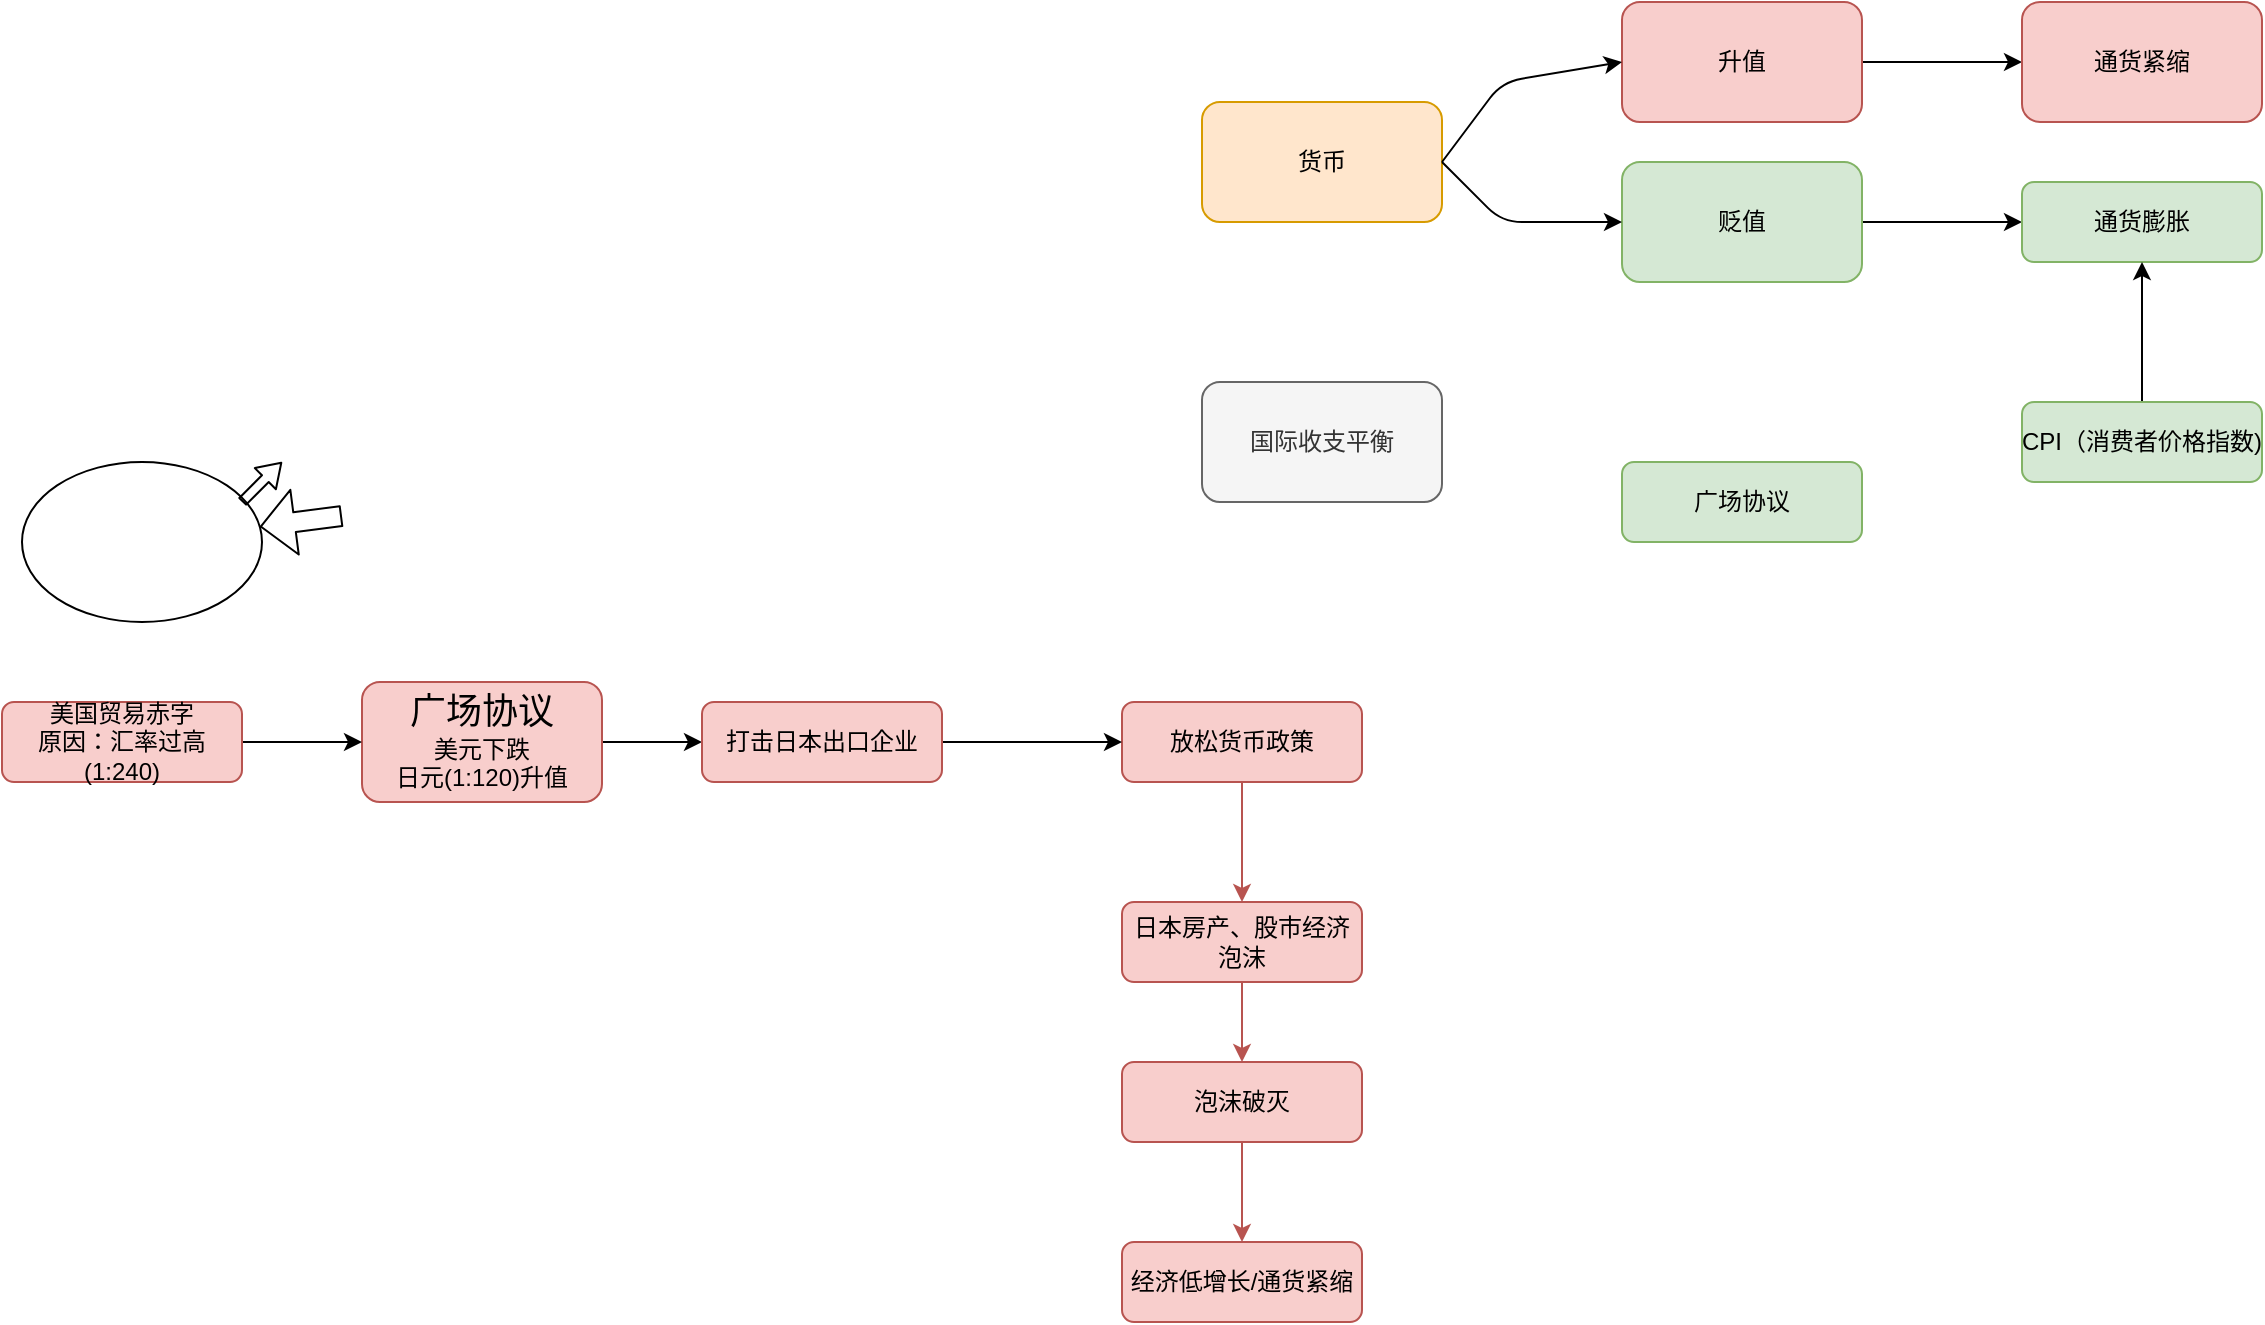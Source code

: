 <mxfile version="23.0.2" type="github" pages="7">
  <diagram id="UARHDE4A7T2oJiNUxsZq" name="1">
    <mxGraphModel dx="1631" dy="632" grid="1" gridSize="10" guides="1" tooltips="1" connect="1" arrows="1" fold="1" page="1" pageScale="1" pageWidth="827" pageHeight="1169" math="0" shadow="0">
      <root>
        <mxCell id="7faxEbcUE4l3kOw73fgy-0" />
        <mxCell id="7faxEbcUE4l3kOw73fgy-1" parent="7faxEbcUE4l3kOw73fgy-0" />
        <mxCell id="7faxEbcUE4l3kOw73fgy-2" value="货币" style="rounded=1;whiteSpace=wrap;html=1;fillColor=#ffe6cc;strokeColor=#d79b00;" parent="7faxEbcUE4l3kOw73fgy-1" vertex="1">
          <mxGeometry x="220" y="90" width="120" height="60" as="geometry" />
        </mxCell>
        <mxCell id="lnu6MyFQTtun7iFtReVU-16" value="" style="edgeStyle=orthogonalEdgeStyle;rounded=0;orthogonalLoop=1;jettySize=auto;html=1;" parent="7faxEbcUE4l3kOw73fgy-1" source="lnu6MyFQTtun7iFtReVU-0" target="lnu6MyFQTtun7iFtReVU-15" edge="1">
          <mxGeometry relative="1" as="geometry" />
        </mxCell>
        <mxCell id="lnu6MyFQTtun7iFtReVU-0" value="升值" style="rounded=1;whiteSpace=wrap;html=1;fillColor=#f8cecc;strokeColor=#b85450;" parent="7faxEbcUE4l3kOw73fgy-1" vertex="1">
          <mxGeometry x="430" y="40" width="120" height="60" as="geometry" />
        </mxCell>
        <mxCell id="lnu6MyFQTtun7iFtReVU-15" value="通货紧缩" style="rounded=1;whiteSpace=wrap;html=1;fillColor=#f8cecc;strokeColor=#b85450;" parent="7faxEbcUE4l3kOw73fgy-1" vertex="1">
          <mxGeometry x="630" y="40" width="120" height="60" as="geometry" />
        </mxCell>
        <mxCell id="lnu6MyFQTtun7iFtReVU-5" value="" style="edgeStyle=orthogonalEdgeStyle;rounded=0;orthogonalLoop=1;jettySize=auto;html=1;" parent="7faxEbcUE4l3kOw73fgy-1" source="lnu6MyFQTtun7iFtReVU-1" target="lnu6MyFQTtun7iFtReVU-4" edge="1">
          <mxGeometry relative="1" as="geometry" />
        </mxCell>
        <mxCell id="lnu6MyFQTtun7iFtReVU-1" value="贬值" style="rounded=1;whiteSpace=wrap;html=1;fillColor=#d5e8d4;strokeColor=#82b366;" parent="7faxEbcUE4l3kOw73fgy-1" vertex="1">
          <mxGeometry x="430" y="120" width="120" height="60" as="geometry" />
        </mxCell>
        <mxCell id="lnu6MyFQTtun7iFtReVU-4" value="通货膨胀" style="rounded=1;whiteSpace=wrap;html=1;fillColor=#d5e8d4;strokeColor=#82b366;" parent="7faxEbcUE4l3kOw73fgy-1" vertex="1">
          <mxGeometry x="630" y="130" width="120" height="40" as="geometry" />
        </mxCell>
        <mxCell id="lnu6MyFQTtun7iFtReVU-2" value="国际收支平衡" style="rounded=1;whiteSpace=wrap;html=1;fillColor=#f5f5f5;strokeColor=#666666;fontColor=#333333;" parent="7faxEbcUE4l3kOw73fgy-1" vertex="1">
          <mxGeometry x="220" y="230" width="120" height="60" as="geometry" />
        </mxCell>
        <mxCell id="lnu6MyFQTtun7iFtReVU-3" value="广场协议" style="rounded=1;whiteSpace=wrap;html=1;fillColor=#d5e8d4;strokeColor=#82b366;" parent="7faxEbcUE4l3kOw73fgy-1" vertex="1">
          <mxGeometry x="430" y="270" width="120" height="40" as="geometry" />
        </mxCell>
        <mxCell id="lnu6MyFQTtun7iFtReVU-18" style="edgeStyle=orthogonalEdgeStyle;rounded=0;orthogonalLoop=1;jettySize=auto;html=1;exitX=0.5;exitY=0;exitDx=0;exitDy=0;entryX=0.5;entryY=1;entryDx=0;entryDy=0;" parent="7faxEbcUE4l3kOw73fgy-1" source="lnu6MyFQTtun7iFtReVU-17" target="lnu6MyFQTtun7iFtReVU-4" edge="1">
          <mxGeometry relative="1" as="geometry" />
        </mxCell>
        <mxCell id="lnu6MyFQTtun7iFtReVU-17" value="&lt;span style=&quot;text-align: left ; white-space: nowrap&quot;&gt;CPI（消费者价格指数)&lt;/span&gt;" style="rounded=1;whiteSpace=wrap;html=1;fillColor=#d5e8d4;strokeColor=#82b366;" parent="7faxEbcUE4l3kOw73fgy-1" vertex="1">
          <mxGeometry x="630" y="240" width="120" height="40" as="geometry" />
        </mxCell>
        <mxCell id="lnu6MyFQTtun7iFtReVU-20" value="" style="endArrow=classic;html=1;exitX=1;exitY=0.5;exitDx=0;exitDy=0;entryX=0;entryY=0.5;entryDx=0;entryDy=0;" parent="7faxEbcUE4l3kOw73fgy-1" source="7faxEbcUE4l3kOw73fgy-2" target="lnu6MyFQTtun7iFtReVU-0" edge="1">
          <mxGeometry width="50" height="50" relative="1" as="geometry">
            <mxPoint x="390" y="200" as="sourcePoint" />
            <mxPoint x="440" y="150" as="targetPoint" />
            <Array as="points">
              <mxPoint x="370" y="80" />
            </Array>
          </mxGeometry>
        </mxCell>
        <mxCell id="lnu6MyFQTtun7iFtReVU-21" value="" style="endArrow=classic;html=1;exitX=1;exitY=0.5;exitDx=0;exitDy=0;entryX=0;entryY=0.5;entryDx=0;entryDy=0;" parent="7faxEbcUE4l3kOw73fgy-1" source="7faxEbcUE4l3kOw73fgy-2" target="lnu6MyFQTtun7iFtReVU-1" edge="1">
          <mxGeometry width="50" height="50" relative="1" as="geometry">
            <mxPoint x="350" y="130" as="sourcePoint" />
            <mxPoint x="440" y="80" as="targetPoint" />
            <Array as="points">
              <mxPoint x="370" y="150" />
            </Array>
          </mxGeometry>
        </mxCell>
        <mxCell id="lnu6MyFQTtun7iFtReVU-28" value="" style="edgeStyle=orthogonalEdgeStyle;rounded=0;orthogonalLoop=1;jettySize=auto;html=1;fillColor=#f8cecc;strokeColor=#b85450;" parent="7faxEbcUE4l3kOw73fgy-1" source="lnu6MyFQTtun7iFtReVU-22" target="lnu6MyFQTtun7iFtReVU-27" edge="1">
          <mxGeometry relative="1" as="geometry" />
        </mxCell>
        <mxCell id="lnu6MyFQTtun7iFtReVU-22" value="日本房产、股市经济泡沫" style="rounded=1;whiteSpace=wrap;html=1;fillColor=#f8cecc;strokeColor=#b85450;" parent="7faxEbcUE4l3kOw73fgy-1" vertex="1">
          <mxGeometry x="180" y="490" width="120" height="40" as="geometry" />
        </mxCell>
        <mxCell id="lnu6MyFQTtun7iFtReVU-30" value="" style="edgeStyle=orthogonalEdgeStyle;rounded=0;orthogonalLoop=1;jettySize=auto;html=1;fillColor=#f8cecc;strokeColor=#b85450;" parent="7faxEbcUE4l3kOw73fgy-1" source="lnu6MyFQTtun7iFtReVU-27" target="lnu6MyFQTtun7iFtReVU-29" edge="1">
          <mxGeometry relative="1" as="geometry" />
        </mxCell>
        <mxCell id="lnu6MyFQTtun7iFtReVU-27" value="泡沫破灭" style="rounded=1;whiteSpace=wrap;html=1;fillColor=#f8cecc;strokeColor=#b85450;" parent="7faxEbcUE4l3kOw73fgy-1" vertex="1">
          <mxGeometry x="180" y="570" width="120" height="40" as="geometry" />
        </mxCell>
        <mxCell id="lnu6MyFQTtun7iFtReVU-29" value="经济低增长/通货紧缩" style="rounded=1;whiteSpace=wrap;html=1;fillColor=#f8cecc;strokeColor=#b85450;" parent="7faxEbcUE4l3kOw73fgy-1" vertex="1">
          <mxGeometry x="180" y="660" width="120" height="40" as="geometry" />
        </mxCell>
        <mxCell id="lnu6MyFQTtun7iFtReVU-26" style="edgeStyle=orthogonalEdgeStyle;rounded=0;orthogonalLoop=1;jettySize=auto;html=1;exitX=0.5;exitY=1;exitDx=0;exitDy=0;fillColor=#f8cecc;strokeColor=#b85450;" parent="7faxEbcUE4l3kOw73fgy-1" source="lnu6MyFQTtun7iFtReVU-25" target="lnu6MyFQTtun7iFtReVU-22" edge="1">
          <mxGeometry relative="1" as="geometry" />
        </mxCell>
        <mxCell id="lnu6MyFQTtun7iFtReVU-25" value="放松货币政策" style="rounded=1;whiteSpace=wrap;html=1;fillColor=#f8cecc;strokeColor=#b85450;" parent="7faxEbcUE4l3kOw73fgy-1" vertex="1">
          <mxGeometry x="180" y="390" width="120" height="40" as="geometry" />
        </mxCell>
        <mxCell id="lnu6MyFQTtun7iFtReVU-33" value="" style="edgeStyle=orthogonalEdgeStyle;rounded=0;orthogonalLoop=1;jettySize=auto;html=1;" parent="7faxEbcUE4l3kOw73fgy-1" source="lnu6MyFQTtun7iFtReVU-31" target="lnu6MyFQTtun7iFtReVU-32" edge="1">
          <mxGeometry relative="1" as="geometry" />
        </mxCell>
        <mxCell id="lnu6MyFQTtun7iFtReVU-31" value="&lt;font style=&quot;font-size: 18px&quot;&gt;广场协议&lt;/font&gt;&lt;br&gt;美元下跌&lt;br&gt;日元(1:120)升值" style="rounded=1;whiteSpace=wrap;html=1;fillColor=#f8cecc;strokeColor=#b85450;" parent="7faxEbcUE4l3kOw73fgy-1" vertex="1">
          <mxGeometry x="-200" y="380" width="120" height="60" as="geometry" />
        </mxCell>
        <mxCell id="lnu6MyFQTtun7iFtReVU-34" style="edgeStyle=orthogonalEdgeStyle;rounded=0;orthogonalLoop=1;jettySize=auto;html=1;exitX=1;exitY=0.5;exitDx=0;exitDy=0;" parent="7faxEbcUE4l3kOw73fgy-1" source="lnu6MyFQTtun7iFtReVU-32" target="lnu6MyFQTtun7iFtReVU-25" edge="1">
          <mxGeometry relative="1" as="geometry" />
        </mxCell>
        <mxCell id="lnu6MyFQTtun7iFtReVU-32" value="打击日本出口企业" style="rounded=1;whiteSpace=wrap;html=1;fillColor=#f8cecc;strokeColor=#b85450;" parent="7faxEbcUE4l3kOw73fgy-1" vertex="1">
          <mxGeometry x="-30" y="390" width="120" height="40" as="geometry" />
        </mxCell>
        <mxCell id="UnUvOKA1YaDc-66_rXGn-5" style="edgeStyle=orthogonalEdgeStyle;rounded=0;orthogonalLoop=1;jettySize=auto;html=1;exitX=1;exitY=0.5;exitDx=0;exitDy=0;entryX=0;entryY=0.5;entryDx=0;entryDy=0;" parent="7faxEbcUE4l3kOw73fgy-1" source="UnUvOKA1YaDc-66_rXGn-0" target="lnu6MyFQTtun7iFtReVU-31" edge="1">
          <mxGeometry relative="1" as="geometry" />
        </mxCell>
        <mxCell id="UnUvOKA1YaDc-66_rXGn-0" value="美国贸易赤字&lt;br&gt;原因：汇率过高(1:240)" style="rounded=1;whiteSpace=wrap;html=1;fillColor=#f8cecc;strokeColor=#b85450;" parent="7faxEbcUE4l3kOw73fgy-1" vertex="1">
          <mxGeometry x="-380" y="390" width="120" height="40" as="geometry" />
        </mxCell>
        <mxCell id="UnUvOKA1YaDc-66_rXGn-1" value="" style="ellipse;whiteSpace=wrap;html=1;" parent="7faxEbcUE4l3kOw73fgy-1" vertex="1">
          <mxGeometry x="-370" y="270" width="120" height="80" as="geometry" />
        </mxCell>
        <mxCell id="UnUvOKA1YaDc-66_rXGn-2" value="" style="shape=flexArrow;endArrow=classic;html=1;width=4.762;endSize=3.424;endWidth=9.161;" parent="7faxEbcUE4l3kOw73fgy-1" edge="1">
          <mxGeometry width="50" height="50" relative="1" as="geometry">
            <mxPoint x="-260" y="290" as="sourcePoint" />
            <mxPoint x="-240" y="270" as="targetPoint" />
          </mxGeometry>
        </mxCell>
        <mxCell id="UnUvOKA1YaDc-66_rXGn-4" value="" style="shape=flexArrow;endArrow=classic;html=1;endWidth=21.667;endSize=5.344;" parent="7faxEbcUE4l3kOw73fgy-1" target="UnUvOKA1YaDc-66_rXGn-1" edge="1">
          <mxGeometry width="50" height="50" relative="1" as="geometry">
            <mxPoint x="-210" y="297" as="sourcePoint" />
            <mxPoint x="-100" y="330" as="targetPoint" />
          </mxGeometry>
        </mxCell>
      </root>
    </mxGraphModel>
  </diagram>
  <diagram id="DyQ6zrXTj0XRDzrEO7I7" name="c++">
    <mxGraphModel dx="2858" dy="1019" grid="1" gridSize="10" guides="1" tooltips="1" connect="1" arrows="1" fold="1" page="1" pageScale="1" pageWidth="827" pageHeight="1169" math="0" shadow="0">
      <root>
        <mxCell id="SgliGd1d5dcwbvXN8RW5-0" />
        <mxCell id="SgliGd1d5dcwbvXN8RW5-1" parent="SgliGd1d5dcwbvXN8RW5-0" />
        <mxCell id="SgliGd1d5dcwbvXN8RW5-4" value="&lt;ul style=&quot;text-align: left ; margin-top: 0px ; margin-bottom: 0px ; margin-left: 0px ; padding-left: 20px ; color: rgb(51 , 51 , 51) ; font-size: 14px ; background-color: rgb(238 , 238 , 238)&quot;&gt;&lt;li&gt;ifstream类，它是从istream类派生的，用来支持从磁盘文件的输入。&lt;/li&gt;&lt;li&gt;ofstream类，它是从ostream类派生的，用来支持向磁盘文件的输出。&lt;/li&gt;&lt;li&gt;fstream类，它是从iostream类派生的，用来支持对磁盘文件的输入输出&lt;/li&gt;&lt;/ul&gt;" style="text;html=1;strokeColor=none;fillColor=none;align=center;verticalAlign=middle;whiteSpace=wrap;rounded=0;" parent="SgliGd1d5dcwbvXN8RW5-1" vertex="1">
          <mxGeometry x="87" y="390" width="574" height="70" as="geometry" />
        </mxCell>
        <mxCell id="SgliGd1d5dcwbvXN8RW5-9" style="edgeStyle=orthogonalEdgeStyle;rounded=0;orthogonalLoop=1;jettySize=auto;html=1;exitX=0.5;exitY=0;exitDx=0;exitDy=0;entryX=0.595;entryY=0.987;entryDx=0;entryDy=0;entryPerimeter=0;startArrow=none;startFill=0;endArrow=block;endFill=0;fillColor=#f5f5f5;strokeColor=#666666;shadow=1;comic=0;fontSize=36;strokeWidth=3;" parent="SgliGd1d5dcwbvXN8RW5-1" source="SgliGd1d5dcwbvXN8RW5-5" target="SgliGd1d5dcwbvXN8RW5-21" edge="1">
          <mxGeometry relative="1" as="geometry">
            <mxPoint x="175.286" y="666.786" as="targetPoint" />
            <Array as="points">
              <mxPoint x="170" y="821" />
            </Array>
          </mxGeometry>
        </mxCell>
        <mxCell id="SgliGd1d5dcwbvXN8RW5-5" value="ifstream" style="text;html=1;align=center;verticalAlign=middle;whiteSpace=wrap;rounded=1;fillColor=#f5f5f5;strokeColor=#666666;fontColor=#333333;shadow=1;comic=0;fontSize=36;strokeWidth=3;" parent="SgliGd1d5dcwbvXN8RW5-1" vertex="1">
          <mxGeometry x="94" y="821.5" width="160" height="41" as="geometry" />
        </mxCell>
        <mxCell id="SgliGd1d5dcwbvXN8RW5-27" style="edgeStyle=orthogonalEdgeStyle;rounded=0;comic=0;orthogonalLoop=1;jettySize=auto;html=1;exitX=0.5;exitY=0;exitDx=0;exitDy=0;entryX=0.581;entryY=1.028;entryDx=0;entryDy=0;entryPerimeter=0;shadow=1;startArrow=none;startFill=0;endArrow=block;endFill=0;strokeColor=#808080;strokeWidth=3;fontSize=36;" parent="SgliGd1d5dcwbvXN8RW5-1" source="SgliGd1d5dcwbvXN8RW5-6" target="SgliGd1d5dcwbvXN8RW5-10" edge="1">
          <mxGeometry relative="1" as="geometry" />
        </mxCell>
        <mxCell id="SgliGd1d5dcwbvXN8RW5-6" value="ofstream" style="text;html=1;align=center;verticalAlign=middle;whiteSpace=wrap;rounded=1;fillColor=#f5f5f5;strokeColor=#666666;fontColor=#333333;shadow=1;comic=0;fontSize=36;strokeWidth=3;" parent="SgliGd1d5dcwbvXN8RW5-1" vertex="1">
          <mxGeometry x="500" y="816.5" width="170" height="41" as="geometry" />
        </mxCell>
        <mxCell id="SgliGd1d5dcwbvXN8RW5-13" style="edgeStyle=orthogonalEdgeStyle;rounded=0;orthogonalLoop=1;jettySize=auto;html=1;exitX=0.5;exitY=0;exitDx=0;exitDy=0;entryX=0.5;entryY=1;entryDx=0;entryDy=0;startArrow=none;startFill=0;endArrow=block;endFill=0;fillColor=#f5f5f5;strokeColor=#666666;shadow=1;comic=0;fontSize=36;strokeWidth=3;" parent="SgliGd1d5dcwbvXN8RW5-1" source="SgliGd1d5dcwbvXN8RW5-7" target="SgliGd1d5dcwbvXN8RW5-15" edge="1">
          <mxGeometry relative="1" as="geometry">
            <mxPoint x="313.222" y="764.444" as="targetPoint" />
          </mxGeometry>
        </mxCell>
        <mxCell id="SgliGd1d5dcwbvXN8RW5-7" value="fstream" style="text;html=1;align=center;verticalAlign=middle;whiteSpace=wrap;rounded=1;fillColor=#f5f5f5;strokeColor=#666666;fontColor=#333333;shadow=1;comic=0;fontSize=36;strokeWidth=3;" parent="SgliGd1d5dcwbvXN8RW5-1" vertex="1">
          <mxGeometry x="293.5" y="816.5" width="150" height="41" as="geometry" />
        </mxCell>
        <mxCell id="SgliGd1d5dcwbvXN8RW5-10" value="ostream" style="text;html=1;align=center;verticalAlign=middle;whiteSpace=wrap;rounded=1;fillColor=#f5f5f5;strokeColor=#666666;fontColor=#333333;shadow=1;comic=0;fontSize=36;strokeWidth=3;" parent="SgliGd1d5dcwbvXN8RW5-1" vertex="1">
          <mxGeometry x="495.5" y="501" width="157" height="41" as="geometry" />
        </mxCell>
        <mxCell id="SgliGd1d5dcwbvXN8RW5-25" style="edgeStyle=orthogonalEdgeStyle;rounded=0;comic=0;orthogonalLoop=1;jettySize=auto;html=1;exitX=0.25;exitY=0;exitDx=0;exitDy=0;entryX=0.75;entryY=1;entryDx=0;entryDy=0;shadow=1;startArrow=none;startFill=0;endArrow=block;endFill=0;strokeColor=#808080;strokeWidth=3;fontSize=36;" parent="SgliGd1d5dcwbvXN8RW5-1" source="SgliGd1d5dcwbvXN8RW5-15" target="SgliGd1d5dcwbvXN8RW5-21" edge="1">
          <mxGeometry relative="1" as="geometry" />
        </mxCell>
        <mxCell id="SgliGd1d5dcwbvXN8RW5-26" style="edgeStyle=orthogonalEdgeStyle;rounded=0;comic=0;orthogonalLoop=1;jettySize=auto;html=1;exitX=0.75;exitY=0;exitDx=0;exitDy=0;entryX=0.25;entryY=1;entryDx=0;entryDy=0;shadow=1;startArrow=none;startFill=0;endArrow=block;endFill=0;strokeColor=#808080;strokeWidth=3;fontSize=36;" parent="SgliGd1d5dcwbvXN8RW5-1" source="SgliGd1d5dcwbvXN8RW5-15" target="SgliGd1d5dcwbvXN8RW5-10" edge="1">
          <mxGeometry relative="1" as="geometry" />
        </mxCell>
        <mxCell id="SgliGd1d5dcwbvXN8RW5-15" value="&lt;span style=&quot;text-align: left; white-space: nowrap; font-size: 36px;&quot;&gt;iostream&lt;/span&gt;" style="text;html=1;align=center;verticalAlign=middle;whiteSpace=wrap;rounded=1;fillColor=#f5f5f5;strokeColor=#666666;fontColor=#333333;shadow=1;comic=0;fontSize=36;strokeWidth=3;" parent="SgliGd1d5dcwbvXN8RW5-1" vertex="1">
          <mxGeometry x="298.5" y="696.5" width="140" height="41" as="geometry" />
        </mxCell>
        <mxCell id="SgliGd1d5dcwbvXN8RW5-21" value="&lt;span style=&quot;text-align: left ; white-space: nowrap&quot;&gt;istream&lt;/span&gt;" style="text;html=1;align=center;verticalAlign=middle;whiteSpace=wrap;rounded=1;fillColor=#f5f5f5;strokeColor=#666666;fontColor=#333333;shadow=1;comic=0;fontSize=36;strokeWidth=3;" parent="SgliGd1d5dcwbvXN8RW5-1" vertex="1">
          <mxGeometry x="86.5" y="505" width="140" height="41" as="geometry" />
        </mxCell>
        <mxCell id="SgliGd1d5dcwbvXN8RW5-28" value="stack" style="rounded=1;whiteSpace=wrap;html=1;shadow=1;strokeWidth=3;fontSize=36;fillColor=#d5e8d4;strokeColor=#82b366;" parent="SgliGd1d5dcwbvXN8RW5-1" vertex="1">
          <mxGeometry x="-203" y="1290" width="120" height="60" as="geometry" />
        </mxCell>
        <mxCell id="SgliGd1d5dcwbvXN8RW5-29" value="queue" style="rounded=1;whiteSpace=wrap;html=1;shadow=1;strokeWidth=3;fontSize=36;fillColor=#d5e8d4;strokeColor=#82b366;" parent="SgliGd1d5dcwbvXN8RW5-1" vertex="1">
          <mxGeometry x="-67" y="1290" width="120" height="60" as="geometry" />
        </mxCell>
        <mxCell id="SgliGd1d5dcwbvXN8RW5-30" value="priority_queue" style="rounded=1;whiteSpace=wrap;html=1;shadow=1;strokeWidth=3;fontSize=36;fillColor=#d5e8d4;strokeColor=#82b366;" parent="SgliGd1d5dcwbvXN8RW5-1" vertex="1">
          <mxGeometry x="83" y="1290" width="260" height="60" as="geometry" />
        </mxCell>
        <mxCell id="SgliGd1d5dcwbvXN8RW5-31" value="&lt;span style=&quot;text-align: left ; white-space: nowrap&quot;&gt;array&amp;lt;T,N&amp;gt;&lt;/span&gt;" style="rounded=1;whiteSpace=wrap;html=1;shadow=1;strokeWidth=3;fontSize=36;fillColor=#ffe6cc;strokeColor=#d79b00;" parent="SgliGd1d5dcwbvXN8RW5-1" vertex="1">
          <mxGeometry x="-207" y="1390" width="194" height="60" as="geometry" />
        </mxCell>
        <mxCell id="SgliGd1d5dcwbvXN8RW5-35" value="&lt;span style=&quot;text-align: left ; white-space: nowrap&quot;&gt;vector&amp;lt;T&amp;gt;&lt;/span&gt;" style="rounded=1;whiteSpace=wrap;html=1;shadow=1;strokeWidth=3;fontSize=36;fillColor=#ffe6cc;strokeColor=#d79b00;" parent="SgliGd1d5dcwbvXN8RW5-1" vertex="1">
          <mxGeometry x="16" y="1390" width="174" height="60" as="geometry" />
        </mxCell>
        <mxCell id="SgliGd1d5dcwbvXN8RW5-36" value="&lt;span style=&quot;text-align: left ; white-space: nowrap&quot;&gt;deque&amp;lt;T&amp;gt;&lt;/span&gt;" style="rounded=1;whiteSpace=wrap;html=1;shadow=1;strokeWidth=3;fontSize=36;fillColor=#ffe6cc;strokeColor=#d79b00;" parent="SgliGd1d5dcwbvXN8RW5-1" vertex="1">
          <mxGeometry x="236" y="1390" width="174" height="60" as="geometry" />
        </mxCell>
        <mxCell id="SgliGd1d5dcwbvXN8RW5-37" value="&lt;span style=&quot;text-align: left ; white-space: nowrap&quot;&gt;list&amp;lt;T&amp;gt;&lt;/span&gt;" style="rounded=1;whiteSpace=wrap;html=1;shadow=1;strokeWidth=3;fontSize=36;fillColor=#ffe6cc;strokeColor=#d79b00;" parent="SgliGd1d5dcwbvXN8RW5-1" vertex="1">
          <mxGeometry x="-197" y="1490" width="174" height="60" as="geometry" />
        </mxCell>
        <mxCell id="SgliGd1d5dcwbvXN8RW5-38" value="&lt;span style=&quot;text-align: left ; white-space: nowrap&quot;&gt;forward_list&amp;lt;T&amp;gt;&lt;/span&gt;" style="rounded=1;whiteSpace=wrap;html=1;shadow=1;strokeWidth=3;fontSize=36;fillColor=#ffe6cc;strokeColor=#d79b00;" parent="SgliGd1d5dcwbvXN8RW5-1" vertex="1">
          <mxGeometry x="16" y="1490" width="277" height="61" as="geometry" />
        </mxCell>
      </root>
    </mxGraphModel>
  </diagram>
  <diagram id="gY6kdDDlInlRuiRT9KZr" name="7#C#">
    <mxGraphModel dx="813" dy="409" grid="1" gridSize="10" guides="1" tooltips="1" connect="1" arrows="1" fold="1" page="1" pageScale="1" pageWidth="827" pageHeight="1169" math="0" shadow="0">
      <root>
        <mxCell id="0" />
        <mxCell id="1" parent="0" />
        <mxCell id="_EApbFjAd4uJm9sEeen3-1" value="&lt;font style=&quot;font-size: 18px&quot;&gt;MySQL&lt;/font&gt;" style="text;html=1;align=center;verticalAlign=top;whiteSpace=wrap;rounded=0;fillColor=#f5f5f5;strokeColor=#666666;fontColor=#333333;" vertex="1" parent="1">
          <mxGeometry x="140" y="133" width="540" height="487" as="geometry" />
        </mxCell>
        <mxCell id="X0SGCXLERFoyRaOcxKS4-1" value="MySqlConnection" style="rounded=1;whiteSpace=wrap;html=1;fillColor=#ffe6cc;strokeColor=#d79b00;" vertex="1" parent="1">
          <mxGeometry x="160" y="193" width="110" height="40" as="geometry" />
        </mxCell>
        <mxCell id="X0SGCXLERFoyRaOcxKS4-4" style="edgeStyle=orthogonalEdgeStyle;rounded=0;orthogonalLoop=1;jettySize=auto;html=1;exitX=0.5;exitY=0;exitDx=0;exitDy=0;entryX=0.5;entryY=1;entryDx=0;entryDy=0;" edge="1" parent="1" source="X0SGCXLERFoyRaOcxKS4-2" target="X0SGCXLERFoyRaOcxKS4-1">
          <mxGeometry relative="1" as="geometry" />
        </mxCell>
        <mxCell id="X0SGCXLERFoyRaOcxKS4-2" value="MySqlCommand" style="rounded=1;whiteSpace=wrap;html=1;fillColor=#ffe6cc;strokeColor=#d79b00;" vertex="1" parent="1">
          <mxGeometry x="160" y="283" width="110" height="40" as="geometry" />
        </mxCell>
        <mxCell id="X0SGCXLERFoyRaOcxKS4-5" style="edgeStyle=orthogonalEdgeStyle;rounded=0;orthogonalLoop=1;jettySize=auto;html=1;exitX=0.5;exitY=0;exitDx=0;exitDy=0;entryX=0.547;entryY=1;entryDx=0;entryDy=0;entryPerimeter=0;" edge="1" parent="1" source="X0SGCXLERFoyRaOcxKS4-3" target="X0SGCXLERFoyRaOcxKS4-2">
          <mxGeometry relative="1" as="geometry" />
        </mxCell>
        <mxCell id="X0SGCXLERFoyRaOcxKS4-7" style="edgeStyle=orthogonalEdgeStyle;rounded=0;orthogonalLoop=1;jettySize=auto;html=1;exitX=1;exitY=0.5;exitDx=0;exitDy=0;entryX=0;entryY=0.5;entryDx=0;entryDy=0;" edge="1" parent="1" source="X0SGCXLERFoyRaOcxKS4-3" target="X0SGCXLERFoyRaOcxKS4-8">
          <mxGeometry relative="1" as="geometry">
            <mxPoint x="330.2" y="390" as="targetPoint" />
          </mxGeometry>
        </mxCell>
        <mxCell id="X0SGCXLERFoyRaOcxKS4-3" value="MySqlDataAdapter" style="rounded=1;whiteSpace=wrap;html=1;fillColor=#ffe6cc;strokeColor=#d79b00;" vertex="1" parent="1">
          <mxGeometry x="160" y="380" width="120" height="40" as="geometry" />
        </mxCell>
        <mxCell id="X0SGCXLERFoyRaOcxKS4-8" value="DataSet" style="rounded=1;whiteSpace=wrap;html=1;fillColor=#ffe6cc;strokeColor=#d79b00;" vertex="1" parent="1">
          <mxGeometry x="330" y="380" width="120" height="40" as="geometry" />
        </mxCell>
        <mxCell id="X0SGCXLERFoyRaOcxKS4-16" style="edgeStyle=orthogonalEdgeStyle;rounded=0;orthogonalLoop=1;jettySize=auto;html=1;exitX=0.5;exitY=0;exitDx=0;exitDy=0;entryX=0.5;entryY=1;entryDx=0;entryDy=0;endFill=0;endArrow=none;startFill=0;startArrow=open;" edge="1" parent="1" source="X0SGCXLERFoyRaOcxKS4-11" target="X0SGCXLERFoyRaOcxKS4-8">
          <mxGeometry relative="1" as="geometry" />
        </mxCell>
        <mxCell id="X0SGCXLERFoyRaOcxKS4-11" value="&lt;span style=&quot;text-align: left ; white-space: nowrap&quot;&gt;DataTable&lt;/span&gt;" style="rounded=1;whiteSpace=wrap;html=1;fillColor=#ffe6cc;strokeColor=#d79b00;" vertex="1" parent="1">
          <mxGeometry x="330" y="470" width="120" height="40" as="geometry" />
        </mxCell>
        <mxCell id="X0SGCXLERFoyRaOcxKS4-14" style="edgeStyle=orthogonalEdgeStyle;rounded=0;orthogonalLoop=1;jettySize=auto;html=1;exitX=1;exitY=0.5;exitDx=0;exitDy=0;entryX=0;entryY=0.5;entryDx=0;entryDy=0;" edge="1" parent="1" source="X0SGCXLERFoyRaOcxKS4-12" target="X0SGCXLERFoyRaOcxKS4-13">
          <mxGeometry relative="1" as="geometry" />
        </mxCell>
        <mxCell id="X0SGCXLERFoyRaOcxKS4-15" style="edgeStyle=orthogonalEdgeStyle;rounded=0;orthogonalLoop=1;jettySize=auto;html=1;exitX=0.5;exitY=0;exitDx=0;exitDy=0;entryX=0.5;entryY=1;entryDx=0;entryDy=0;endArrow=none;endFill=0;startArrow=open;startFill=0;" edge="1" parent="1" source="X0SGCXLERFoyRaOcxKS4-12" target="X0SGCXLERFoyRaOcxKS4-11">
          <mxGeometry relative="1" as="geometry" />
        </mxCell>
        <mxCell id="X0SGCXLERFoyRaOcxKS4-12" value="&lt;div style=&quot;text-align: left&quot;&gt;&lt;span style=&quot;white-space: nowrap&quot;&gt;DataRowCollection&lt;/span&gt;&lt;/div&gt;" style="rounded=1;whiteSpace=wrap;html=1;fillColor=#ffe6cc;strokeColor=#d79b00;" vertex="1" parent="1">
          <mxGeometry x="330" y="550" width="120" height="40" as="geometry" />
        </mxCell>
        <mxCell id="X0SGCXLERFoyRaOcxKS4-13" value="&lt;div style=&quot;text-align: left&quot;&gt;&lt;span style=&quot;white-space: nowrap&quot;&gt;DataRow&lt;/span&gt;&lt;br&gt;&lt;/div&gt;" style="rounded=1;whiteSpace=wrap;html=1;fillColor=#ffe6cc;strokeColor=#d79b00;" vertex="1" parent="1">
          <mxGeometry x="490" y="550" width="120" height="40" as="geometry" />
        </mxCell>
        <mxCell id="X0SGCXLERFoyRaOcxKS4-17" value=".Fill" style="text;html=1;strokeColor=none;fillColor=none;align=center;verticalAlign=middle;whiteSpace=wrap;rounded=0;" vertex="1" parent="1">
          <mxGeometry x="280" y="380" width="40" height="20" as="geometry" />
        </mxCell>
        <mxCell id="X0SGCXLERFoyRaOcxKS4-19" style="edgeStyle=orthogonalEdgeStyle;rounded=0;orthogonalLoop=1;jettySize=auto;html=1;exitX=1;exitY=0.5;exitDx=0;exitDy=0;entryX=0;entryY=0.5;entryDx=0;entryDy=0;" edge="1" parent="1" source="X0SGCXLERFoyRaOcxKS4-18" target="X0SGCXLERFoyRaOcxKS4-11">
          <mxGeometry relative="1" as="geometry" />
        </mxCell>
        <mxCell id="X0SGCXLERFoyRaOcxKS4-18" value="&lt;div style=&quot;text-align: left&quot;&gt;DataTableView&lt;/div&gt;" style="rounded=1;whiteSpace=wrap;html=1;fillColor=#ffe6cc;strokeColor=#d79b00;" vertex="1" parent="1">
          <mxGeometry x="150" y="470" width="120" height="40" as="geometry" />
        </mxCell>
        <mxCell id="X0SGCXLERFoyRaOcxKS4-20" value=".Rows" style="text;html=1;strokeColor=none;fillColor=none;align=center;verticalAlign=middle;whiteSpace=wrap;rounded=0;" vertex="1" parent="1">
          <mxGeometry x="394" y="520" width="37" height="20" as="geometry" />
        </mxCell>
        <mxCell id="X0SGCXLERFoyRaOcxKS4-21" value=".Tables" style="text;html=1;" vertex="1" parent="1">
          <mxGeometry x="394" y="430" width="60" height="30" as="geometry" />
        </mxCell>
        <mxCell id="OdA-hWB81cQZfZWiC3AA-4" style="edgeStyle=orthogonalEdgeStyle;rounded=0;comic=0;orthogonalLoop=1;jettySize=auto;html=1;exitX=0.5;exitY=0;exitDx=0;exitDy=0;entryX=0.5;entryY=1;entryDx=0;entryDy=0;shadow=1;startArrow=none;startFill=0;endArrow=block;endFill=0;strokeColor=#808080;strokeWidth=3;fontSize=36;" edge="1" parent="1" source="OdA-hWB81cQZfZWiC3AA-2" target="OdA-hWB81cQZfZWiC3AA-3">
          <mxGeometry relative="1" as="geometry" />
        </mxCell>
        <mxCell id="OdA-hWB81cQZfZWiC3AA-2" value="事件" style="rounded=1;whiteSpace=wrap;html=1;shadow=1;strokeWidth=3;fontSize=36;" vertex="1" parent="1">
          <mxGeometry x="920" y="263" width="120" height="60" as="geometry" />
        </mxCell>
        <mxCell id="OdA-hWB81cQZfZWiC3AA-3" value="委托" style="rounded=1;whiteSpace=wrap;html=1;shadow=1;strokeWidth=3;fontSize=36;" vertex="1" parent="1">
          <mxGeometry x="920" y="140" width="120" height="60" as="geometry" />
        </mxCell>
        <mxCell id="OdA-hWB81cQZfZWiC3AA-6" value="&lt;font style=&quot;font-size: 12px&quot;&gt;委托是一种是数据类型&lt;br&gt;delegate void Print(string);&lt;br&gt;void main(){&lt;br&gt;&amp;nbsp; &amp;nbsp; Print print;&lt;br&gt;&amp;nbsp; &amp;nbsp; print += new Print(disp);&lt;br&gt;}&lt;br&gt;static void disp(string s){&lt;br&gt;&amp;nbsp; &amp;nbsp; &amp;nbsp;Console.Writeln(s);&lt;br&gt;}&lt;/font&gt;" style="text;html=1;strokeColor=#d79b00;fillColor=#ffe6cc;align=left;verticalAlign=middle;whiteSpace=wrap;rounded=0;shadow=1;fontSize=16;" vertex="1" parent="1">
          <mxGeometry x="1060" y="133" width="250" height="187" as="geometry" />
        </mxCell>
        <mxCell id="OdA-hWB81cQZfZWiC3AA-7" value="&lt;span style=&quot;font-size: 12px&quot;&gt;事件可用于程序解耦&lt;/span&gt;" style="text;html=1;strokeColor=#d79b00;fillColor=#ffe6cc;align=left;verticalAlign=middle;whiteSpace=wrap;rounded=0;shadow=1;fontSize=16;" vertex="1" parent="1">
          <mxGeometry x="920" y="343" width="410" height="37" as="geometry" />
        </mxCell>
      </root>
    </mxGraphModel>
  </diagram>
  <diagram id="CLdpf4BRu9-fOY8DZ388" name="dl">
    <mxGraphModel dx="981" dy="493" grid="1" gridSize="10" guides="1" tooltips="1" connect="1" arrows="1" fold="1" page="1" pageScale="1" pageWidth="827" pageHeight="1169" math="0" shadow="0">
      <root>
        <mxCell id="jzZNOECsp3H76tj4zkT0-0" />
        <mxCell id="jzZNOECsp3H76tj4zkT0-1" parent="jzZNOECsp3H76tj4zkT0-0" />
        <mxCell id="jzZNOECsp3H76tj4zkT0-2" value="" style="shape=image;verticalLabelPosition=bottom;labelBackgroundColor=#ffffff;verticalAlign=top;aspect=fixed;imageAspect=0;image=http://images2015.cnblogs.com/blog/1119747/201707/1119747-20170707133635659-888158147.png;" vertex="1" parent="jzZNOECsp3H76tj4zkT0-1">
          <mxGeometry x="130" y="10" width="520" height="396" as="geometry" />
        </mxCell>
        <mxCell id="jzZNOECsp3H76tj4zkT0-3" value="" style="shape=image;verticalLabelPosition=bottom;labelBackgroundColor=#ffffff;verticalAlign=top;aspect=fixed;imageAspect=0;image=http://images2015.cnblogs.com/blog/1119747/201707/1119747-20170707133932722-715494711.png;" vertex="1" parent="jzZNOECsp3H76tj4zkT0-1">
          <mxGeometry x="140" y="450" width="520" height="360" as="geometry" />
        </mxCell>
      </root>
    </mxGraphModel>
  </diagram>
  <diagram id="9P9lsKbG5ZtzIYZVpCCN" name="devops">
    <mxGraphModel dx="5663" dy="2037" grid="1" gridSize="10" guides="1" tooltips="1" connect="1" arrows="1" fold="1" page="1" pageScale="1" pageWidth="1600" pageHeight="1200" math="0" shadow="0">
      <root>
        <mxCell id="G00L-Fhj9TQ5ZJwMP3eG-0" />
        <mxCell id="G00L-Fhj9TQ5ZJwMP3eG-1" parent="G00L-Fhj9TQ5ZJwMP3eG-0" />
        <mxCell id="G00L-Fhj9TQ5ZJwMP3eG-18" value="" style="edgeStyle=orthogonalEdgeStyle;rounded=0;orthogonalLoop=1;jettySize=auto;html=1;" edge="1" parent="G00L-Fhj9TQ5ZJwMP3eG-1" source="G00L-Fhj9TQ5ZJwMP3eG-2" target="G00L-Fhj9TQ5ZJwMP3eG-17">
          <mxGeometry relative="1" as="geometry" />
        </mxCell>
        <mxCell id="G00L-Fhj9TQ5ZJwMP3eG-2" value="CI" style="rounded=1;whiteSpace=wrap;html=1;fillColor=#ffe6cc;strokeColor=#d79b00;" vertex="1" parent="G00L-Fhj9TQ5ZJwMP3eG-1">
          <mxGeometry x="250" y="170" width="120" height="60" as="geometry" />
        </mxCell>
        <mxCell id="G00L-Fhj9TQ5ZJwMP3eG-24" style="edgeStyle=orthogonalEdgeStyle;rounded=0;orthogonalLoop=1;jettySize=auto;html=1;exitX=0.5;exitY=0;exitDx=0;exitDy=0;entryX=0.5;entryY=1;entryDx=0;entryDy=0;" edge="1" parent="G00L-Fhj9TQ5ZJwMP3eG-1" source="G00L-Fhj9TQ5ZJwMP3eG-17" target="G00L-Fhj9TQ5ZJwMP3eG-21">
          <mxGeometry relative="1" as="geometry" />
        </mxCell>
        <mxCell id="G00L-Fhj9TQ5ZJwMP3eG-27" value="" style="edgeStyle=orthogonalEdgeStyle;rounded=0;orthogonalLoop=1;jettySize=auto;html=1;entryX=0;entryY=0.341;entryDx=0;entryDy=0;entryPerimeter=0;" edge="1" parent="G00L-Fhj9TQ5ZJwMP3eG-1" source="G00L-Fhj9TQ5ZJwMP3eG-17" target="G00L-Fhj9TQ5ZJwMP3eG-22">
          <mxGeometry relative="1" as="geometry">
            <mxPoint x="650" y="200" as="targetPoint" />
          </mxGeometry>
        </mxCell>
        <mxCell id="G00L-Fhj9TQ5ZJwMP3eG-17" value="docker&lt;br&gt;【ttsa_offline】" style="rounded=1;whiteSpace=wrap;html=1;fillColor=#ffe6cc;strokeColor=#d79b00;" vertex="1" parent="G00L-Fhj9TQ5ZJwMP3eG-1">
          <mxGeometry x="450" y="170" width="120" height="60" as="geometry" />
        </mxCell>
        <mxCell id="G00L-Fhj9TQ5ZJwMP3eG-15" style="edgeStyle=orthogonalEdgeStyle;rounded=0;orthogonalLoop=1;jettySize=auto;html=1;exitX=1;exitY=0.5;exitDx=0;exitDy=0;entryX=0;entryY=0.5;entryDx=0;entryDy=0;" edge="1" parent="G00L-Fhj9TQ5ZJwMP3eG-1" source="G00L-Fhj9TQ5ZJwMP3eG-5" target="G00L-Fhj9TQ5ZJwMP3eG-2">
          <mxGeometry relative="1" as="geometry" />
        </mxCell>
        <mxCell id="G00L-Fhj9TQ5ZJwMP3eG-5" value="git-repo" style="rounded=1;whiteSpace=wrap;html=1;fillColor=#ffe6cc;strokeColor=#d79b00;" vertex="1" parent="G00L-Fhj9TQ5ZJwMP3eG-1">
          <mxGeometry x="20" y="170" width="120" height="60" as="geometry" />
        </mxCell>
        <mxCell id="G00L-Fhj9TQ5ZJwMP3eG-14" style="edgeStyle=orthogonalEdgeStyle;rounded=0;orthogonalLoop=1;jettySize=auto;html=1;exitX=0.5;exitY=0.5;exitDx=0;exitDy=0;exitPerimeter=0;" edge="1" parent="G00L-Fhj9TQ5ZJwMP3eG-1" source="G00L-Fhj9TQ5ZJwMP3eG-13" target="G00L-Fhj9TQ5ZJwMP3eG-5">
          <mxGeometry relative="1" as="geometry">
            <Array as="points">
              <mxPoint x="-10" y="200" />
              <mxPoint x="-10" y="200" />
            </Array>
          </mxGeometry>
        </mxCell>
        <mxCell id="G00L-Fhj9TQ5ZJwMP3eG-13" value="Actor" style="shape=umlActor;verticalLabelPosition=bottom;labelBackgroundColor=#ffffff;verticalAlign=top;html=1;outlineConnect=0;" vertex="1" parent="G00L-Fhj9TQ5ZJwMP3eG-1">
          <mxGeometry x="-120" y="170" width="30" height="60" as="geometry" />
        </mxCell>
        <mxCell id="G00L-Fhj9TQ5ZJwMP3eG-16" value="push" style="text;html=1;strokeColor=none;fillColor=none;align=center;verticalAlign=middle;whiteSpace=wrap;rounded=0;" vertex="1" parent="G00L-Fhj9TQ5ZJwMP3eG-1">
          <mxGeometry x="-60" y="170" width="40" height="20" as="geometry" />
        </mxCell>
        <mxCell id="G00L-Fhj9TQ5ZJwMP3eG-19" value=".gitlab-ci.yml" style="rounded=1;whiteSpace=wrap;html=1;" vertex="1" parent="G00L-Fhj9TQ5ZJwMP3eG-1">
          <mxGeometry x="20" y="230" width="120" height="30" as="geometry" />
        </mxCell>
        <mxCell id="G00L-Fhj9TQ5ZJwMP3eG-21" value="dockerfile" style="rounded=1;whiteSpace=wrap;html=1;" vertex="1" parent="G00L-Fhj9TQ5ZJwMP3eG-1">
          <mxGeometry x="450" y="100" width="120" height="30" as="geometry" />
        </mxCell>
        <mxCell id="G00L-Fhj9TQ5ZJwMP3eG-22" value="ttsa_offline&lt;br&gt;docker-compose" style="rounded=1;whiteSpace=wrap;html=1;horizontal=1;verticalAlign=top;fontSize=24;fontStyle=1;fillColor=#d5e8d4;strokeColor=#82b366;" vertex="1" parent="G00L-Fhj9TQ5ZJwMP3eG-1">
          <mxGeometry x="700" y="60" width="290" height="410" as="geometry" />
        </mxCell>
        <mxCell id="G00L-Fhj9TQ5ZJwMP3eG-25" style="edgeStyle=orthogonalEdgeStyle;rounded=0;orthogonalLoop=1;jettySize=auto;html=1;exitX=1;exitY=0.5;exitDx=0;exitDy=0;entryX=-0.008;entryY=0.608;entryDx=0;entryDy=0;entryPerimeter=0;" edge="1" parent="G00L-Fhj9TQ5ZJwMP3eG-1" source="G00L-Fhj9TQ5ZJwMP3eG-23" target="G00L-Fhj9TQ5ZJwMP3eG-22">
          <mxGeometry relative="1" as="geometry" />
        </mxCell>
        <mxCell id="G00L-Fhj9TQ5ZJwMP3eG-23" value="docker&lt;br&gt;【ue4_demo】" style="rounded=1;whiteSpace=wrap;html=1;fillColor=#ffe6cc;strokeColor=#d79b00;" vertex="1" parent="G00L-Fhj9TQ5ZJwMP3eG-1">
          <mxGeometry x="450" y="280" width="120" height="60" as="geometry" />
        </mxCell>
        <mxCell id="G00L-Fhj9TQ5ZJwMP3eG-28" value="&lt;h1&gt;&lt;span style=&quot;font-size: 12px ; font-weight: normal&quot;&gt;docker-compose ps&lt;/span&gt;&lt;br&gt;&lt;/h1&gt;&lt;p&gt;docker-compose pull&lt;/p&gt;&lt;p&gt;docker-compose up -d&lt;/p&gt;&lt;p&gt;docker restart/start/stop&lt;/p&gt;&lt;p&gt;docker images&lt;/p&gt;" style="text;html=1;strokeColor=none;fillColor=none;spacing=5;spacingTop=-20;whiteSpace=wrap;overflow=hidden;rounded=0;" vertex="1" parent="G00L-Fhj9TQ5ZJwMP3eG-1">
          <mxGeometry x="760" y="280" width="190" height="170" as="geometry" />
        </mxCell>
        <mxCell id="G00L-Fhj9TQ5ZJwMP3eG-31" value="1" style="ellipse;whiteSpace=wrap;html=1;aspect=fixed;fontSize=24;fillColor=#d5e8d4;strokeColor=#82b366;" vertex="1" parent="G00L-Fhj9TQ5ZJwMP3eG-1">
          <mxGeometry x="-60" y="140" width="25" height="25" as="geometry" />
        </mxCell>
        <mxCell id="G00L-Fhj9TQ5ZJwMP3eG-32" value="2" style="ellipse;whiteSpace=wrap;html=1;aspect=fixed;fontSize=24;fillColor=#d5e8d4;strokeColor=#82b366;" vertex="1" parent="G00L-Fhj9TQ5ZJwMP3eG-1">
          <mxGeometry x="390" y="145" width="25" height="25" as="geometry" />
        </mxCell>
        <mxCell id="G00L-Fhj9TQ5ZJwMP3eG-34" value="3" style="ellipse;whiteSpace=wrap;html=1;aspect=fixed;fontSize=24;fillColor=#f8cecc;strokeColor=#b85450;" vertex="1" parent="G00L-Fhj9TQ5ZJwMP3eG-1">
          <mxGeometry x="880" y="330" width="25" height="25" as="geometry" />
        </mxCell>
        <mxCell id="G00L-Fhj9TQ5ZJwMP3eG-44" style="edgeStyle=orthogonalEdgeStyle;rounded=0;orthogonalLoop=1;jettySize=auto;html=1;exitX=0.75;exitY=1;exitDx=0;exitDy=0;entryX=0.5;entryY=0;entryDx=0;entryDy=0;fontSize=12;" edge="1" parent="G00L-Fhj9TQ5ZJwMP3eG-1" source="G00L-Fhj9TQ5ZJwMP3eG-35" target="G00L-Fhj9TQ5ZJwMP3eG-43">
          <mxGeometry relative="1" as="geometry" />
        </mxCell>
        <mxCell id="G00L-Fhj9TQ5ZJwMP3eG-35" value="ttsa_offline" style="rounded=1;whiteSpace=wrap;html=1;fontSize=24;fillColor=#ffe6cc;strokeColor=#d79b00;" vertex="1" parent="G00L-Fhj9TQ5ZJwMP3eG-1">
          <mxGeometry x="770" y="145" width="120" height="60" as="geometry" />
        </mxCell>
        <mxCell id="G00L-Fhj9TQ5ZJwMP3eG-36" value="ue4_demo" style="rounded=1;whiteSpace=wrap;html=1;fontSize=24;fillColor=#ffe6cc;strokeColor=#d79b00;" vertex="1" parent="G00L-Fhj9TQ5ZJwMP3eG-1">
          <mxGeometry x="710" y="220" width="120" height="60" as="geometry" />
        </mxCell>
        <mxCell id="G00L-Fhj9TQ5ZJwMP3eG-38" style="edgeStyle=orthogonalEdgeStyle;rounded=0;orthogonalLoop=1;jettySize=auto;html=1;exitX=0;exitY=0.5;exitDx=0;exitDy=0;entryX=1;entryY=0.5;entryDx=0;entryDy=0;fontSize=24;" edge="1" parent="G00L-Fhj9TQ5ZJwMP3eG-1" source="G00L-Fhj9TQ5ZJwMP3eG-37" target="G00L-Fhj9TQ5ZJwMP3eG-35">
          <mxGeometry relative="1" as="geometry">
            <Array as="points">
              <mxPoint x="960" y="155" />
              <mxPoint x="960" y="175" />
            </Array>
          </mxGeometry>
        </mxCell>
        <mxCell id="G00L-Fhj9TQ5ZJwMP3eG-37" value="config/config_offline.py" style="rounded=1;whiteSpace=wrap;html=1;fontSize=14;" vertex="1" parent="G00L-Fhj9TQ5ZJwMP3eG-1">
          <mxGeometry x="1080" y="119" width="300" height="60" as="geometry" />
        </mxCell>
        <mxCell id="G00L-Fhj9TQ5ZJwMP3eG-40" style="edgeStyle=orthogonalEdgeStyle;rounded=0;orthogonalLoop=1;jettySize=auto;html=1;exitX=0;exitY=0.5;exitDx=0;exitDy=0;entryX=1;entryY=0.75;entryDx=0;entryDy=0;fontSize=24;" edge="1" parent="G00L-Fhj9TQ5ZJwMP3eG-1" source="G00L-Fhj9TQ5ZJwMP3eG-39" target="G00L-Fhj9TQ5ZJwMP3eG-35">
          <mxGeometry relative="1" as="geometry">
            <Array as="points">
              <mxPoint x="960" y="250" />
              <mxPoint x="960" y="190" />
            </Array>
          </mxGeometry>
        </mxCell>
        <mxCell id="G00L-Fhj9TQ5ZJwMP3eG-39" value="/data/ttsa_offline/results:/data/ttsa_offline/results" style="rounded=1;whiteSpace=wrap;html=1;fontSize=12;" vertex="1" parent="G00L-Fhj9TQ5ZJwMP3eG-1">
          <mxGeometry x="1090" y="214" width="290" height="60" as="geometry" />
        </mxCell>
        <mxCell id="G00L-Fhj9TQ5ZJwMP3eG-43" value="docker&lt;br&gt;TTSA" style="rounded=1;whiteSpace=wrap;html=1;fillColor=#ffe6cc;strokeColor=#d79b00;" vertex="1" parent="G00L-Fhj9TQ5ZJwMP3eG-1">
          <mxGeometry x="1130" y="450" width="120" height="60" as="geometry" />
        </mxCell>
        <mxCell id="G00L-Fhj9TQ5ZJwMP3eG-45" value="xmov-ue4-ttsa-8084" style="rounded=1;whiteSpace=wrap;html=1;horizontal=1;verticalAlign=top;fontSize=24;fontStyle=1;fillColor=#d5e8d4;strokeColor=#82b366;" vertex="1" parent="G00L-Fhj9TQ5ZJwMP3eG-1">
          <mxGeometry x="700" y="560" width="350" height="410" as="geometry" />
        </mxCell>
        <mxCell id="G00L-Fhj9TQ5ZJwMP3eG-46" value="webrtc_proxy" style="rounded=1;whiteSpace=wrap;html=1;fontSize=24;fillColor=#ffe6cc;strokeColor=#d79b00;" vertex="1" parent="G00L-Fhj9TQ5ZJwMP3eG-1">
          <mxGeometry x="710" y="830" width="250" height="60" as="geometry" />
        </mxCell>
        <mxCell id="G00L-Fhj9TQ5ZJwMP3eG-47" value="ttsa_backend_offline" style="rounded=1;whiteSpace=wrap;html=1;fontSize=24;fillColor=#ffe6cc;strokeColor=#d79b00;" vertex="1" parent="G00L-Fhj9TQ5ZJwMP3eG-1">
          <mxGeometry x="720" y="630" width="230" height="60" as="geometry" />
        </mxCell>
        <mxCell id="G00L-Fhj9TQ5ZJwMP3eG-49" value="cirrus" style="rounded=1;whiteSpace=wrap;html=1;fontSize=24;fillColor=#ffe6cc;strokeColor=#d79b00;" vertex="1" parent="G00L-Fhj9TQ5ZJwMP3eG-1">
          <mxGeometry x="710" y="760" width="250" height="60" as="geometry" />
        </mxCell>
        <mxCell id="G00L-Fhj9TQ5ZJwMP3eG-50" value="ue_streaming" style="rounded=1;whiteSpace=wrap;html=1;fontSize=24;fillColor=#ffe6cc;strokeColor=#d79b00;" vertex="1" parent="G00L-Fhj9TQ5ZJwMP3eG-1">
          <mxGeometry x="710" y="900" width="250" height="60" as="geometry" />
        </mxCell>
        <mxCell id="G00L-Fhj9TQ5ZJwMP3eG-52" style="edgeStyle=orthogonalEdgeStyle;rounded=0;orthogonalLoop=1;jettySize=auto;html=1;exitX=0.75;exitY=1;exitDx=0;exitDy=0;entryX=1;entryY=0.5;entryDx=0;entryDy=0;fontSize=12;" edge="1" parent="G00L-Fhj9TQ5ZJwMP3eG-1" source="G00L-Fhj9TQ5ZJwMP3eG-39" target="G00L-Fhj9TQ5ZJwMP3eG-47">
          <mxGeometry relative="1" as="geometry" />
        </mxCell>
        <mxCell id="G00L-Fhj9TQ5ZJwMP3eG-53" style="edgeStyle=orthogonalEdgeStyle;rounded=0;orthogonalLoop=1;jettySize=auto;html=1;exitX=0.75;exitY=1;exitDx=0;exitDy=0;fontSize=12;" edge="1" parent="G00L-Fhj9TQ5ZJwMP3eG-1" source="G00L-Fhj9TQ5ZJwMP3eG-39">
          <mxGeometry relative="1" as="geometry">
            <mxPoint x="960" y="940" as="targetPoint" />
            <Array as="points">
              <mxPoint x="1307" y="940" />
              <mxPoint x="960" y="940" />
            </Array>
          </mxGeometry>
        </mxCell>
        <mxCell id="G00L-Fhj9TQ5ZJwMP3eG-54" value="" style="endArrow=classic;html=1;fontSize=12;exitX=1.003;exitY=0.371;exitDx=0;exitDy=0;exitPerimeter=0;entryX=1;entryY=0.5;entryDx=0;entryDy=0;" edge="1" parent="G00L-Fhj9TQ5ZJwMP3eG-1" source="G00L-Fhj9TQ5ZJwMP3eG-50" target="G00L-Fhj9TQ5ZJwMP3eG-46">
          <mxGeometry width="50" height="50" relative="1" as="geometry">
            <mxPoint x="1120" y="870" as="sourcePoint" />
            <mxPoint x="1170" y="820" as="targetPoint" />
            <Array as="points">
              <mxPoint x="990" y="922" />
              <mxPoint x="990" y="860" />
            </Array>
          </mxGeometry>
        </mxCell>
        <mxCell id="G00L-Fhj9TQ5ZJwMP3eG-57" value="Actor" style="shape=umlActor;verticalLabelPosition=bottom;labelBackgroundColor=#ffffff;verticalAlign=top;html=1;outlineConnect=0;fontSize=12;" vertex="1" parent="G00L-Fhj9TQ5ZJwMP3eG-1">
          <mxGeometry x="550" y="760" width="30" height="60" as="geometry" />
        </mxCell>
        <mxCell id="G00L-Fhj9TQ5ZJwMP3eG-59" value="" style="endArrow=classic;html=1;fontSize=12;exitX=0;exitY=0.5;exitDx=0;exitDy=0;" edge="1" parent="G00L-Fhj9TQ5ZJwMP3eG-1" source="G00L-Fhj9TQ5ZJwMP3eG-49" target="G00L-Fhj9TQ5ZJwMP3eG-57">
          <mxGeometry width="50" height="50" relative="1" as="geometry">
            <mxPoint x="640" y="860" as="sourcePoint" />
            <mxPoint x="690" y="810" as="targetPoint" />
          </mxGeometry>
        </mxCell>
        <mxCell id="G00L-Fhj9TQ5ZJwMP3eG-61" value="" style="endArrow=classic;html=1;fontSize=12;exitX=1;exitY=0.25;exitDx=0;exitDy=0;entryX=1;entryY=0.5;entryDx=0;entryDy=0;" edge="1" parent="G00L-Fhj9TQ5ZJwMP3eG-1" source="G00L-Fhj9TQ5ZJwMP3eG-46" target="G00L-Fhj9TQ5ZJwMP3eG-49">
          <mxGeometry width="50" height="50" relative="1" as="geometry">
            <mxPoint x="1090" y="800" as="sourcePoint" />
            <mxPoint x="1140" y="750" as="targetPoint" />
            <Array as="points">
              <mxPoint x="990" y="845" />
              <mxPoint x="990" y="790" />
            </Array>
          </mxGeometry>
        </mxCell>
        <mxCell id="G00L-Fhj9TQ5ZJwMP3eG-65" value="" style="endArrow=classic;html=1;fontSize=12;exitX=1;exitY=0.25;exitDx=0;exitDy=0;entryX=1;entryY=0.75;entryDx=0;entryDy=0;" edge="1" parent="G00L-Fhj9TQ5ZJwMP3eG-1" source="G00L-Fhj9TQ5ZJwMP3eG-49" target="G00L-Fhj9TQ5ZJwMP3eG-47">
          <mxGeometry width="50" height="50" relative="1" as="geometry">
            <mxPoint x="1100" y="780" as="sourcePoint" />
            <mxPoint x="1150" y="730" as="targetPoint" />
            <Array as="points">
              <mxPoint x="990" y="775" />
              <mxPoint x="990" y="675" />
            </Array>
          </mxGeometry>
        </mxCell>
        <mxCell id="G00L-Fhj9TQ5ZJwMP3eG-66" value="" style="endArrow=classic;html=1;fontSize=12;entryX=0;entryY=0.75;entryDx=0;entryDy=0;" edge="1" parent="G00L-Fhj9TQ5ZJwMP3eG-1" target="G00L-Fhj9TQ5ZJwMP3eG-49">
          <mxGeometry width="50" height="50" relative="1" as="geometry">
            <mxPoint x="590" y="805" as="sourcePoint" />
            <mxPoint x="630" y="800" as="targetPoint" />
          </mxGeometry>
        </mxCell>
        <mxCell id="G00L-Fhj9TQ5ZJwMP3eG-67" value="1" style="ellipse;whiteSpace=wrap;html=1;aspect=fixed;fontSize=12;fillColor=#008a00;strokeColor=#005700;fontColor=#ffffff;" vertex="1" parent="G00L-Fhj9TQ5ZJwMP3eG-1">
          <mxGeometry x="640" y="810" width="20" height="20" as="geometry" />
        </mxCell>
        <mxCell id="G00L-Fhj9TQ5ZJwMP3eG-69" value="2" style="ellipse;whiteSpace=wrap;html=1;aspect=fixed;fontSize=12;fillColor=#008a00;strokeColor=#005700;fontColor=#ffffff;" vertex="1" parent="G00L-Fhj9TQ5ZJwMP3eG-1">
          <mxGeometry x="970" y="720" width="20" height="20" as="geometry" />
        </mxCell>
        <mxCell id="G00L-Fhj9TQ5ZJwMP3eG-71" value="" style="endArrow=classic;html=1;fontSize=12;exitX=0.998;exitY=0.603;exitDx=0;exitDy=0;entryX=1;entryY=0.5;entryDx=0;entryDy=0;exitPerimeter=0;" edge="1" parent="G00L-Fhj9TQ5ZJwMP3eG-1" source="G00L-Fhj9TQ5ZJwMP3eG-47" target="G00L-Fhj9TQ5ZJwMP3eG-50">
          <mxGeometry width="50" height="50" relative="1" as="geometry">
            <mxPoint x="1130" y="740" as="sourcePoint" />
            <mxPoint x="1180" y="690" as="targetPoint" />
            <Array as="points">
              <mxPoint x="1020" y="666" />
              <mxPoint x="1020" y="930" />
            </Array>
          </mxGeometry>
        </mxCell>
        <mxCell id="G00L-Fhj9TQ5ZJwMP3eG-72" value="3" style="ellipse;whiteSpace=wrap;html=1;aspect=fixed;fontSize=12;fillColor=#008a00;strokeColor=#005700;fontColor=#ffffff;" vertex="1" parent="G00L-Fhj9TQ5ZJwMP3eG-1">
          <mxGeometry x="1020" y="720" width="20" height="20" as="geometry" />
        </mxCell>
        <mxCell id="G00L-Fhj9TQ5ZJwMP3eG-73" value="4" style="ellipse;whiteSpace=wrap;html=1;aspect=fixed;fontSize=12;fillColor=#008a00;strokeColor=#005700;fontColor=#ffffff;" vertex="1" parent="G00L-Fhj9TQ5ZJwMP3eG-1">
          <mxGeometry x="970" y="880" width="20" height="20" as="geometry" />
        </mxCell>
        <mxCell id="G00L-Fhj9TQ5ZJwMP3eG-74" value="5" style="ellipse;whiteSpace=wrap;html=1;aspect=fixed;fontSize=12;fillColor=#008a00;strokeColor=#005700;fontColor=#ffffff;" vertex="1" parent="G00L-Fhj9TQ5ZJwMP3eG-1">
          <mxGeometry x="970" y="810" width="20" height="20" as="geometry" />
        </mxCell>
        <mxCell id="G00L-Fhj9TQ5ZJwMP3eG-75" value="6" style="ellipse;whiteSpace=wrap;html=1;aspect=fixed;fontSize=12;fillColor=#008a00;strokeColor=#005700;fontColor=#ffffff;" vertex="1" parent="G00L-Fhj9TQ5ZJwMP3eG-1">
          <mxGeometry x="640" y="770" width="20" height="20" as="geometry" />
        </mxCell>
      </root>
    </mxGraphModel>
  </diagram>
  <diagram id="5JEZYBLQJuyOmMRlLXW_" name="design-patern">
    <mxGraphModel dx="981" dy="492" grid="1" gridSize="10" guides="1" tooltips="1" connect="1" arrows="1" fold="1" page="1" pageScale="1" pageWidth="1600" pageHeight="1200" math="0" shadow="0">
      <root>
        <mxCell id="emk8OBwH6LMmbpy6p0IN-0" />
        <mxCell id="emk8OBwH6LMmbpy6p0IN-1" parent="emk8OBwH6LMmbpy6p0IN-0" />
        <mxCell id="emk8OBwH6LMmbpy6p0IN-11" value="" style="rounded=0;whiteSpace=wrap;html=1;fontSize=12;fillColor=#f5f5f5;strokeColor=#666666;fontColor=#333333;" vertex="1" parent="emk8OBwH6LMmbpy6p0IN-1">
          <mxGeometry x="260" y="240" width="300" height="190" as="geometry" />
        </mxCell>
        <mxCell id="emk8OBwH6LMmbpy6p0IN-8" value="1. 单例模式" style="text;html=1;align=left;verticalAlign=middle;resizable=0;points=[];autosize=1;fontSize=18;" vertex="1" parent="emk8OBwH6LMmbpy6p0IN-1">
          <mxGeometry x="265" y="245" width="110" height="30" as="geometry" />
        </mxCell>
        <mxCell id="emk8OBwH6LMmbpy6p0IN-12" value="创造类" style="text;html=1;strokeColor=none;fillColor=none;align=center;verticalAlign=middle;whiteSpace=wrap;rounded=0;fontSize=18;" vertex="1" parent="emk8OBwH6LMmbpy6p0IN-1">
          <mxGeometry x="490" y="250" width="60" height="20" as="geometry" />
        </mxCell>
        <mxCell id="emk8OBwH6LMmbpy6p0IN-13" value="&lt;font style=&quot;font-size: 12px;&quot;&gt;Singleton Pattern&lt;/font&gt;" style="text;html=1;strokeColor=none;fillColor=none;align=left;verticalAlign=middle;whiteSpace=wrap;rounded=0;fontSize=12;" vertex="1" parent="emk8OBwH6LMmbpy6p0IN-1">
          <mxGeometry x="290" y="270" width="110" height="20" as="geometry" />
        </mxCell>
        <mxCell id="emk8OBwH6LMmbpy6p0IN-14" value="" style="rounded=0;whiteSpace=wrap;html=1;fontSize=12;fillColor=#f5f5f5;strokeColor=#666666;fontColor=#333333;" vertex="1" parent="emk8OBwH6LMmbpy6p0IN-1">
          <mxGeometry x="260" y="430" width="300" height="190" as="geometry" />
        </mxCell>
        <mxCell id="emk8OBwH6LMmbpy6p0IN-15" value="2. 工厂方法模式" style="text;html=1;align=left;verticalAlign=middle;resizable=0;points=[];autosize=1;fontSize=18;" vertex="1" parent="emk8OBwH6LMmbpy6p0IN-1">
          <mxGeometry x="265" y="435" width="140" height="30" as="geometry" />
        </mxCell>
        <mxCell id="emk8OBwH6LMmbpy6p0IN-19" value="创造类" style="text;html=1;strokeColor=none;fillColor=none;align=center;verticalAlign=middle;whiteSpace=wrap;rounded=0;fontSize=18;" vertex="1" parent="emk8OBwH6LMmbpy6p0IN-1">
          <mxGeometry x="490" y="440" width="60" height="20" as="geometry" />
        </mxCell>
        <mxCell id="emk8OBwH6LMmbpy6p0IN-20" value="Factory Method Pattern" style="text;html=1;strokeColor=none;fillColor=none;align=left;verticalAlign=middle;whiteSpace=wrap;rounded=0;fontSize=12;" vertex="1" parent="emk8OBwH6LMmbpy6p0IN-1">
          <mxGeometry x="290" y="460" width="140" height="20" as="geometry" />
        </mxCell>
        <mxCell id="emk8OBwH6LMmbpy6p0IN-21" value="" style="rounded=0;whiteSpace=wrap;html=1;fontSize=12;fillColor=#f5f5f5;strokeColor=#666666;fontColor=#333333;" vertex="1" parent="emk8OBwH6LMmbpy6p0IN-1">
          <mxGeometry x="560" y="240" width="300" height="190" as="geometry" />
        </mxCell>
        <mxCell id="emk8OBwH6LMmbpy6p0IN-3" value="Singleton" style="swimlane;fontStyle=0;childLayout=stackLayout;horizontal=1;startSize=26;fillColor=#ffe6cc;horizontalStack=0;resizeParent=1;resizeParentMax=0;resizeLast=0;collapsible=1;marginBottom=0;fontSize=12;strokeColor=#d79b00;" vertex="1" parent="emk8OBwH6LMmbpy6p0IN-1">
          <mxGeometry x="610" y="310" width="140" height="52" as="geometry" />
        </mxCell>
        <mxCell id="emk8OBwH6LMmbpy6p0IN-4" value="+ Instance(): Singleton" style="text;strokeColor=#d6b656;fillColor=#fff2cc;align=left;verticalAlign=top;spacingLeft=4;spacingRight=4;overflow=hidden;rotatable=0;points=[[0,0.5],[1,0.5]];portConstraint=eastwest;" vertex="1" parent="emk8OBwH6LMmbpy6p0IN-3">
          <mxGeometry y="26" width="140" height="26" as="geometry" />
        </mxCell>
        <mxCell id="emk8OBwH6LMmbpy6p0IN-7" style="edgeStyle=orthogonalEdgeStyle;rounded=0;orthogonalLoop=1;jettySize=auto;html=1;exitX=0.5;exitY=0;exitDx=0;exitDy=0;entryX=1;entryY=0.5;entryDx=0;entryDy=0;fontSize=12;" edge="1" parent="emk8OBwH6LMmbpy6p0IN-3" source="emk8OBwH6LMmbpy6p0IN-3" target="emk8OBwH6LMmbpy6p0IN-4">
          <mxGeometry relative="1" as="geometry" />
        </mxCell>
        <mxCell id="emk8OBwH6LMmbpy6p0IN-22" value="确保某个类只有一个实例，而且自行实例化并在整个系统中提供这个实例。" style="text;html=1;strokeColor=none;fillColor=none;align=left;verticalAlign=top;whiteSpace=wrap;rounded=0;fontSize=12;" vertex="1" parent="emk8OBwH6LMmbpy6p0IN-1">
          <mxGeometry x="290" y="325" width="240" height="65" as="geometry" />
        </mxCell>
        <mxCell id="emk8OBwH6LMmbpy6p0IN-23" value="" style="rounded=0;whiteSpace=wrap;html=1;fontSize=12;fillColor=#f5f5f5;strokeColor=#666666;fontColor=#333333;" vertex="1" parent="emk8OBwH6LMmbpy6p0IN-1">
          <mxGeometry x="560" y="430" width="300" height="190" as="geometry" />
        </mxCell>
        <mxCell id="emk8OBwH6LMmbpy6p0IN-16" value="Singleton" style="swimlane;fontStyle=0;childLayout=stackLayout;horizontal=1;startSize=26;fillColor=#ffe6cc;horizontalStack=0;resizeParent=1;resizeParentMax=0;resizeLast=0;collapsible=1;marginBottom=0;fontSize=12;strokeColor=#d79b00;" vertex="1" parent="emk8OBwH6LMmbpy6p0IN-1">
          <mxGeometry x="610" y="520" width="140" height="52" as="geometry" />
        </mxCell>
        <mxCell id="emk8OBwH6LMmbpy6p0IN-17" value="+ Instance(): Singleton" style="text;strokeColor=#d6b656;fillColor=#fff2cc;align=left;verticalAlign=top;spacingLeft=4;spacingRight=4;overflow=hidden;rotatable=0;points=[[0,0.5],[1,0.5]];portConstraint=eastwest;" vertex="1" parent="emk8OBwH6LMmbpy6p0IN-16">
          <mxGeometry y="26" width="140" height="26" as="geometry" />
        </mxCell>
        <mxCell id="emk8OBwH6LMmbpy6p0IN-18" style="edgeStyle=orthogonalEdgeStyle;rounded=0;orthogonalLoop=1;jettySize=auto;html=1;exitX=0.5;exitY=0;exitDx=0;exitDy=0;entryX=1;entryY=0.5;entryDx=0;entryDy=0;fontSize=12;" edge="1" parent="emk8OBwH6LMmbpy6p0IN-16" source="emk8OBwH6LMmbpy6p0IN-16" target="emk8OBwH6LMmbpy6p0IN-17">
          <mxGeometry relative="1" as="geometry" />
        </mxCell>
      </root>
    </mxGraphModel>
  </diagram>
  <diagram id="fIVqlfvjQtRj5CB9YsBr" name="第 7 页">
    <mxGraphModel dx="804" dy="632" grid="1" gridSize="10" guides="1" tooltips="1" connect="1" arrows="1" fold="1" page="1" pageScale="1" pageWidth="827" pageHeight="1169" math="0" shadow="0">
      <root>
        <mxCell id="0" />
        <mxCell id="1" parent="0" />
      </root>
    </mxGraphModel>
  </diagram>
</mxfile>
